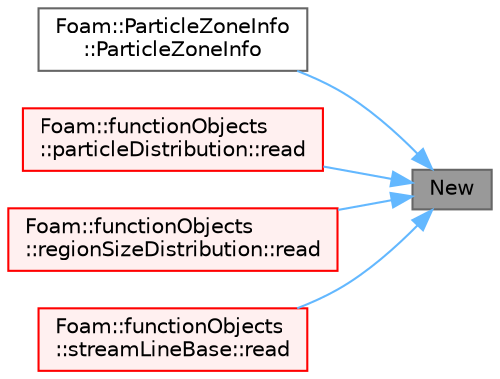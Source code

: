 digraph "New"
{
 // LATEX_PDF_SIZE
  bgcolor="transparent";
  edge [fontname=Helvetica,fontsize=10,labelfontname=Helvetica,labelfontsize=10];
  node [fontname=Helvetica,fontsize=10,shape=box,height=0.2,width=0.4];
  rankdir="RL";
  Node1 [id="Node000001",label="New",height=0.2,width=0.4,color="gray40", fillcolor="grey60", style="filled", fontcolor="black",tooltip=" "];
  Node1 -> Node2 [id="edge1_Node000001_Node000002",dir="back",color="steelblue1",style="solid",tooltip=" "];
  Node2 [id="Node000002",label="Foam::ParticleZoneInfo\l::ParticleZoneInfo",height=0.2,width=0.4,color="grey40", fillcolor="white", style="filled",URL="$classFoam_1_1ParticleZoneInfo.html#abecd884bdb796aa7cd7cc75740cf8677",tooltip=" "];
  Node1 -> Node3 [id="edge2_Node000001_Node000003",dir="back",color="steelblue1",style="solid",tooltip=" "];
  Node3 [id="Node000003",label="Foam::functionObjects\l::particleDistribution::read",height=0.2,width=0.4,color="red", fillcolor="#FFF0F0", style="filled",URL="$classFoam_1_1functionObjects_1_1particleDistribution.html#afac0600fef97b05534a595ce00b272ed",tooltip=" "];
  Node1 -> Node5 [id="edge3_Node000001_Node000005",dir="back",color="steelblue1",style="solid",tooltip=" "];
  Node5 [id="Node000005",label="Foam::functionObjects\l::regionSizeDistribution::read",height=0.2,width=0.4,color="red", fillcolor="#FFF0F0", style="filled",URL="$classFoam_1_1functionObjects_1_1regionSizeDistribution.html#afac0600fef97b05534a595ce00b272ed",tooltip=" "];
  Node1 -> Node7 [id="edge4_Node000001_Node000007",dir="back",color="steelblue1",style="solid",tooltip=" "];
  Node7 [id="Node000007",label="Foam::functionObjects\l::streamLineBase::read",height=0.2,width=0.4,color="red", fillcolor="#FFF0F0", style="filled",URL="$classFoam_1_1functionObjects_1_1streamLineBase.html#afac0600fef97b05534a595ce00b272ed",tooltip=" "];
}
